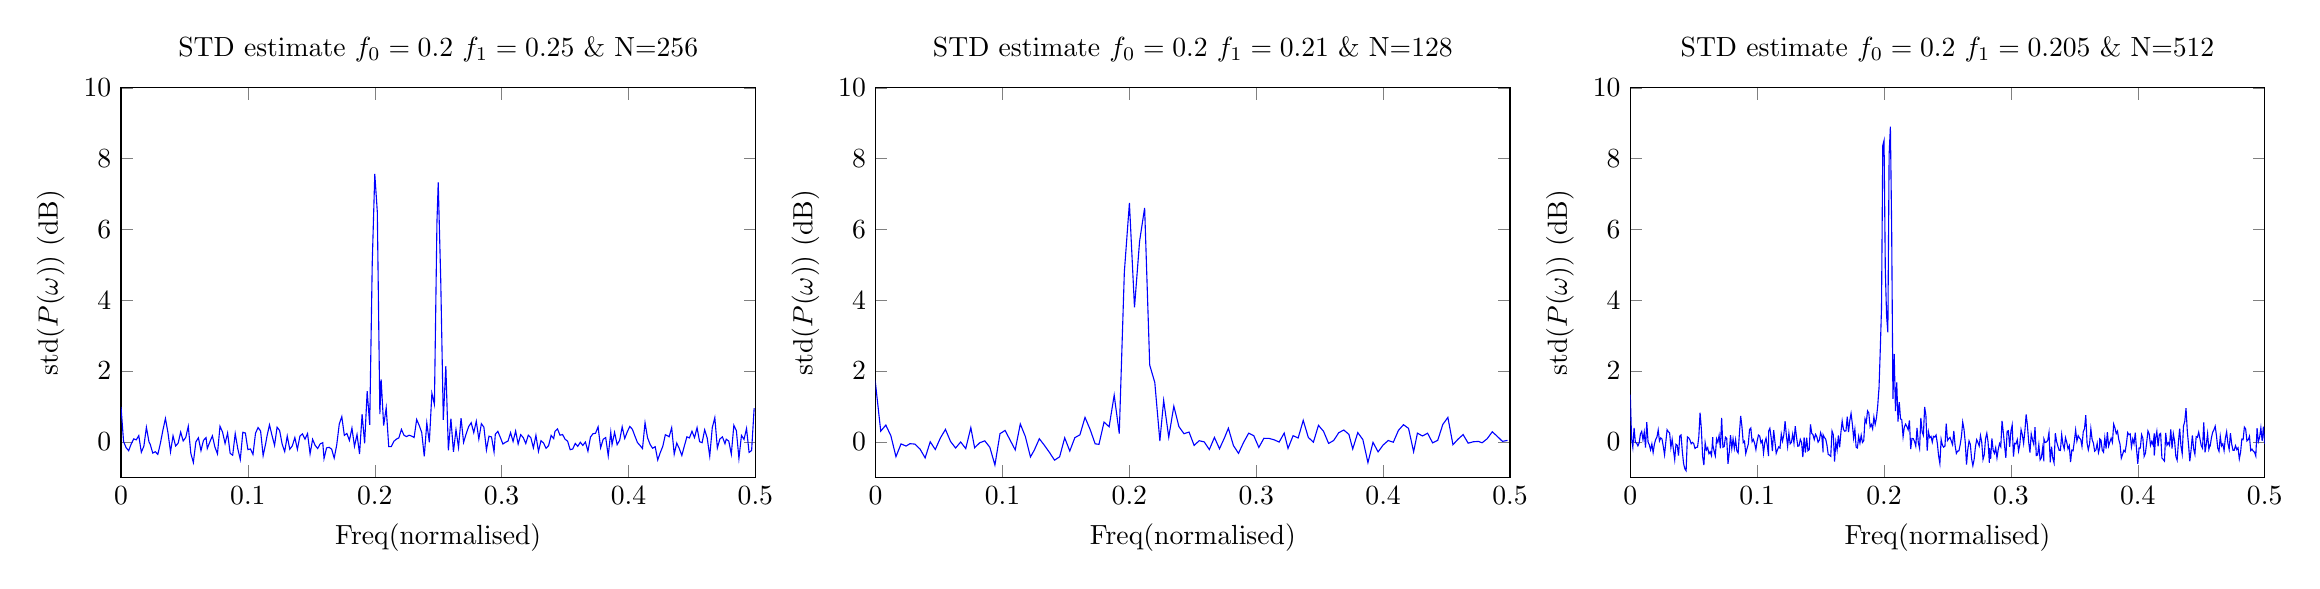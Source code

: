 % This file was created by matlab2tikz v0.4.7 running on MATLAB 8.1.
% Copyright (c) 2008--2014, Nico Schlömer <nico.schloemer@gmail.com>
% All rights reserved.
% Minimal pgfplots version: 1.3
% 
% The latest updates can be retrieved from
%   http://www.mathworks.com/matlabcentral/fileexchange/22022-matlab2tikz
% where you can also make suggestions and rate matlab2tikz.
% 
\begin{tikzpicture}

\begin{axis}[%
width=3.172in,
height=1.947in,
scale only axis,
xmin=0,
xmax=0.5,
xlabel={Freq(normalised)},
ymin=-1,
ymax=10,
ylabel={std($P(\omega)$)  (dB)},
name=plot2,
title={STD estimate $f_0 = 0.2$ $f_1 = 0.21$ \& N=128}
]
\addplot [color=blue,solid,forget plot]
  table[row sep=crcr]{-0.498	0.042\\
-0.494	0.014\\
-0.49	0.154\\
-0.486	0.285\\
-0.482	0.09\\
-0.478	-0.025\\
-0.475	0.013\\
-0.471	0.003\\
-0.467	-0.037\\
-0.463	0.206\\
-0.459	0.076\\
-0.455	-0.08\\
-0.451	0.691\\
-0.447	0.492\\
-0.443	0.044\\
-0.439	-0.029\\
-0.435	0.245\\
-0.431	0.166\\
-0.427	0.247\\
-0.424	-0.279\\
-0.42	0.381\\
-0.416	0.485\\
-0.412	0.323\\
-0.408	-0.01\\
-0.404	0.039\\
-0.4	-0.088\\
-0.396	-0.282\\
-0.392	-0.014\\
-0.388	-0.586\\
-0.384	0.064\\
-0.38	0.262\\
-0.376	-0.199\\
-0.373	0.211\\
-0.369	0.335\\
-0.365	0.26\\
-0.361	0.04\\
-0.357	-0.044\\
-0.353	0.299\\
-0.349	0.467\\
-0.345	-0.009\\
-0.341	0.126\\
-0.337	0.607\\
-0.333	0.11\\
-0.329	0.175\\
-0.325	-0.186\\
-0.322	0.248\\
-0.318	-0.005\\
-0.314	0.059\\
-0.31	0.099\\
-0.306	0.101\\
-0.302	-0.157\\
-0.298	0.176\\
-0.294	0.245\\
-0.29	-0.012\\
-0.286	-0.323\\
-0.282	-0.107\\
-0.278	0.386\\
-0.275	0.122\\
-0.271	-0.195\\
-0.267	0.126\\
-0.263	-0.217\\
-0.259	-0.001\\
-0.255	0.033\\
-0.251	-0.099\\
-0.247	0.277\\
-0.243	0.231\\
-0.239	0.432\\
-0.235	1.008\\
-0.231	0.132\\
-0.227	1.172\\
-0.224	0.026\\
-0.22	1.678\\
-0.216	2.17\\
-0.212	6.61\\
-0.208	5.663\\
-0.204	3.798\\
-0.2	6.751\\
-0.196	4.795\\
-0.192	0.235\\
-0.188	1.318\\
-0.184	0.427\\
-0.18	0.559\\
-0.176	-0.07\\
-0.173	-0.055\\
-0.169	0.354\\
-0.165	0.692\\
-0.161	0.2\\
-0.157	0.119\\
-0.153	-0.259\\
-0.149	0.114\\
-0.145	-0.422\\
-0.141	-0.516\\
-0.137	-0.299\\
-0.133	-0.098\\
-0.129	0.089\\
-0.125	-0.236\\
-0.122	-0.425\\
-0.118	0.15\\
-0.114	0.506\\
-0.11	-0.226\\
-0.106	0.048\\
-0.102	0.323\\
-0.098	0.231\\
-0.094	-0.653\\
-0.09	-0.153\\
-0.086	0.029\\
-0.082	-0.026\\
-0.078	-0.167\\
-0.075	0.403\\
-0.071	-0.19\\
-0.067	-0.003\\
-0.063	-0.174\\
-0.059	0.013\\
-0.055	0.352\\
-0.051	0.109\\
-0.047	-0.216\\
-0.043	0.003\\
-0.039	-0.453\\
-0.035	-0.204\\
-0.031	-0.063\\
-0.027	-0.051\\
-0.024	-0.118\\
-0.02	-0.057\\
-0.016	-0.419\\
-0.012	0.172\\
-0.008	0.475\\
-0.004	0.303\\
0	1.609\\
0.004	0.303\\
0.008	0.475\\
0.012	0.172\\
0.016	-0.419\\
0.02	-0.057\\
0.024	-0.118\\
0.027	-0.051\\
0.031	-0.063\\
0.035	-0.204\\
0.039	-0.453\\
0.043	0.003\\
0.047	-0.216\\
0.051	0.109\\
0.055	0.352\\
0.059	0.013\\
0.063	-0.174\\
0.067	-0.003\\
0.071	-0.19\\
0.075	0.403\\
0.078	-0.167\\
0.082	-0.026\\
0.086	0.029\\
0.09	-0.153\\
0.094	-0.653\\
0.098	0.231\\
0.102	0.323\\
0.106	0.048\\
0.11	-0.226\\
0.114	0.506\\
0.118	0.15\\
0.122	-0.425\\
0.125	-0.236\\
0.129	0.089\\
0.133	-0.098\\
0.137	-0.299\\
0.141	-0.516\\
0.145	-0.422\\
0.149	0.114\\
0.153	-0.259\\
0.157	0.119\\
0.161	0.2\\
0.165	0.692\\
0.169	0.354\\
0.173	-0.055\\
0.176	-0.07\\
0.18	0.559\\
0.184	0.427\\
0.188	1.318\\
0.192	0.235\\
0.196	4.795\\
0.2	6.751\\
0.204	3.798\\
0.208	5.663\\
0.212	6.61\\
0.216	2.17\\
0.22	1.678\\
0.224	0.026\\
0.227	1.172\\
0.231	0.132\\
0.235	1.008\\
0.239	0.432\\
0.243	0.231\\
0.247	0.277\\
0.251	-0.099\\
0.255	0.033\\
0.259	-0.001\\
0.263	-0.217\\
0.267	0.126\\
0.271	-0.195\\
0.275	0.122\\
0.278	0.386\\
0.282	-0.107\\
0.286	-0.323\\
0.29	-0.012\\
0.294	0.245\\
0.298	0.176\\
0.302	-0.157\\
0.306	0.101\\
0.31	0.099\\
0.314	0.059\\
0.318	-0.005\\
0.322	0.248\\
0.325	-0.186\\
0.329	0.175\\
0.333	0.11\\
0.337	0.607\\
0.341	0.126\\
0.345	-0.009\\
0.349	0.467\\
0.353	0.299\\
0.357	-0.044\\
0.361	0.04\\
0.365	0.26\\
0.369	0.335\\
0.373	0.211\\
0.376	-0.199\\
0.38	0.262\\
0.384	0.064\\
0.388	-0.586\\
0.392	-0.014\\
0.396	-0.282\\
0.4	-0.088\\
0.404	0.039\\
0.408	-0.01\\
0.412	0.323\\
0.416	0.485\\
0.42	0.381\\
0.424	-0.279\\
0.427	0.247\\
0.431	0.166\\
0.435	0.245\\
0.439	-0.029\\
0.443	0.044\\
0.447	0.492\\
0.451	0.691\\
0.455	-0.08\\
0.459	0.076\\
0.463	0.206\\
0.467	-0.037\\
0.471	0.003\\
0.475	0.013\\
0.478	-0.025\\
0.482	0.09\\
0.486	0.285\\
0.49	0.154\\
0.494	0.014\\
0.498	0.042\\
};
\end{axis}

\begin{axis}[%
width=3.172in,
height=1.947in,
scale only axis,
xmin=0,
xmax=0.5,
xlabel={Freq(normalised)},
ymin=-1,
ymax=10,
ylabel={std($P(\omega)$)  (dB)},
at=(plot2.left of south west),
anchor=right of south east,
title={STD estimate $f_0 = 0.2$ $f_1 = 0.25$ \& N=256}
]
\addplot [color=blue,solid,forget plot]
  table[row sep=crcr]{-0.499	0.952\\
-0.497	-0.243\\
-0.495	-0.297\\
-0.493	0.377\\
-0.491	0.07\\
-0.489	0.182\\
-0.487	-0.469\\
-0.485	0.316\\
-0.483	0.469\\
-0.481	-0.347\\
-0.479	0.022\\
-0.477	0.076\\
-0.476	-0.052\\
-0.474	0.141\\
-0.472	0.082\\
-0.47	-0.173\\
-0.468	0.687\\
-0.466	0.402\\
-0.464	-0.403\\
-0.462	0.109\\
-0.46	0.342\\
-0.458	-0.023\\
-0.456	0.006\\
-0.454	0.404\\
-0.452	0.12\\
-0.45	0.3\\
-0.448	0.112\\
-0.446	0.142\\
-0.444	-0.115\\
-0.442	-0.384\\
-0.44	-0.19\\
-0.438	-0.034\\
-0.436	-0.346\\
-0.434	0.4\\
-0.432	0.144\\
-0.431	0.166\\
-0.429	0.201\\
-0.427	-0.126\\
-0.425	-0.303\\
-0.423	-0.511\\
-0.421	-0.136\\
-0.419	-0.18\\
-0.417	-0.072\\
-0.415	0.115\\
-0.413	0.54\\
-0.411	-0.189\\
-0.409	-0.099\\
-0.407	-0.017\\
-0.405	0.167\\
-0.403	0.357\\
-0.401	0.437\\
-0.399	0.283\\
-0.397	0.096\\
-0.395	0.425\\
-0.393	0.045\\
-0.391	-0.079\\
-0.389	0.27\\
-0.387	-0.075\\
-0.386	0.274\\
-0.384	-0.393\\
-0.382	0.122\\
-0.38	0.072\\
-0.378	-0.169\\
-0.376	0.425\\
-0.374	0.244\\
-0.372	0.23\\
-0.37	0.137\\
-0.368	-0.263\\
-0.366	-0.004\\
-0.364	-0.1\\
-0.362	-0.01\\
-0.36	-0.126\\
-0.358	-0.044\\
-0.356	-0.202\\
-0.354	-0.221\\
-0.352	0.018\\
-0.35	0.075\\
-0.348	0.207\\
-0.346	0.188\\
-0.344	0.368\\
-0.342	0.294\\
-0.341	0.093\\
-0.339	0.183\\
-0.337	-0.105\\
-0.335	-0.182\\
-0.333	-0.03\\
-0.331	0.033\\
-0.329	-0.268\\
-0.327	0.185\\
-0.325	-0.167\\
-0.323	0.116\\
-0.321	0.19\\
-0.319	-0.046\\
-0.317	0.121\\
-0.315	0.204\\
-0.313	-0.06\\
-0.311	0.306\\
-0.309	0.012\\
-0.307	0.261\\
-0.305	0.023\\
-0.303	-0.011\\
-0.301	-0.06\\
-0.299	0.121\\
-0.297	0.297\\
-0.295	0.216\\
-0.294	-0.285\\
-0.292	0.138\\
-0.29	0.161\\
-0.288	-0.228\\
-0.286	0.416\\
-0.284	0.514\\
-0.282	0.082\\
-0.28	0.582\\
-0.278	0.26\\
-0.276	0.542\\
-0.274	0.432\\
-0.272	0.226\\
-0.27	-0.014\\
-0.268	0.667\\
-0.266	-0.155\\
-0.264	0.341\\
-0.262	-0.279\\
-0.26	0.657\\
-0.258	-0.242\\
-0.256	2.139\\
-0.254	0.625\\
-0.252	4.545\\
-0.25	7.33\\
-0.249	6.215\\
-0.247	1.059\\
-0.245	1.373\\
-0.243	-0.011\\
-0.241	0.535\\
-0.239	-0.41\\
-0.237	0.264\\
-0.235	0.466\\
-0.233	0.632\\
-0.231	0.124\\
-0.229	0.165\\
-0.227	0.188\\
-0.225	0.149\\
-0.223	0.188\\
-0.221	0.353\\
-0.219	0.114\\
-0.217	0.076\\
-0.215	0.015\\
-0.213	-0.136\\
-0.211	-0.136\\
-0.209	0.963\\
-0.207	0.459\\
-0.205	1.766\\
-0.204	0.786\\
-0.202	6.492\\
-0.2	7.569\\
-0.198	5.059\\
-0.196	0.479\\
-0.194	1.432\\
-0.192	-0.039\\
-0.19	0.78\\
-0.188	-0.341\\
-0.186	0.207\\
-0.184	-0.126\\
-0.182	0.39\\
-0.18	0.041\\
-0.178	0.239\\
-0.176	0.183\\
-0.174	0.713\\
-0.172	0.502\\
-0.17	-0.088\\
-0.168	-0.458\\
-0.166	-0.205\\
-0.164	-0.154\\
-0.162	-0.169\\
-0.16	-0.47\\
-0.159	-0.023\\
-0.157	-0.055\\
-0.155	-0.188\\
-0.153	-0.099\\
-0.151	0.072\\
-0.149	-0.338\\
-0.147	0.235\\
-0.145	0.076\\
-0.143	0.226\\
-0.141	0.163\\
-0.139	-0.21\\
-0.137	0.122\\
-0.135	-0.112\\
-0.133	-0.209\\
-0.131	0.164\\
-0.129	-0.275\\
-0.127	-0.065\\
-0.125	0.321\\
-0.123	0.414\\
-0.121	-0.099\\
-0.119	0.183\\
-0.117	0.482\\
-0.115	0.153\\
-0.114	-0.049\\
-0.112	-0.388\\
-0.11	0.308\\
-0.108	0.404\\
-0.106	0.244\\
-0.104	-0.355\\
-0.102	-0.201\\
-0.1	-0.219\\
-0.098	0.25\\
-0.096	0.272\\
-0.094	-0.498\\
-0.092	-0.19\\
-0.09	0.234\\
-0.088	-0.377\\
-0.086	-0.323\\
-0.084	0.248\\
-0.082	-0.044\\
-0.08	0.278\\
-0.078	0.442\\
-0.076	-0.339\\
-0.074	-0.147\\
-0.072	0.17\\
-0.07	0.0\\
-0.068	-0.185\\
-0.067	0.12\\
-0.065	0.044\\
-0.063	-0.249\\
-0.061	0.115\\
-0.059	0.001\\
-0.057	-0.583\\
-0.055	-0.319\\
-0.053	0.439\\
-0.051	0.125\\
-0.049	0.026\\
-0.047	0.277\\
-0.045	-0.038\\
-0.043	-0.118\\
-0.041	0.172\\
-0.039	-0.284\\
-0.037	0.256\\
-0.035	0.66\\
-0.033	0.329\\
-0.031	-0.044\\
-0.029	-0.353\\
-0.027	-0.278\\
-0.025	-0.316\\
-0.023	-0.07\\
-0.022	0.005\\
-0.02	0.411\\
-0.018	-0.121\\
-0.016	-0.293\\
-0.014	0.176\\
-0.012	0.058\\
-0.01	0.085\\
-0.008	-0.061\\
-0.006	-0.249\\
-0.004	-0.163\\
-0.002	0.008\\
0	0.986\\
0.002	0.008\\
0.004	-0.163\\
0.006	-0.249\\
0.008	-0.061\\
0.01	0.085\\
0.012	0.058\\
0.014	0.176\\
0.016	-0.293\\
0.018	-0.121\\
0.02	0.411\\
0.022	0.005\\
0.023	-0.07\\
0.025	-0.316\\
0.027	-0.278\\
0.029	-0.353\\
0.031	-0.044\\
0.033	0.329\\
0.035	0.66\\
0.037	0.256\\
0.039	-0.284\\
0.041	0.172\\
0.043	-0.118\\
0.045	-0.038\\
0.047	0.277\\
0.049	0.026\\
0.051	0.125\\
0.053	0.439\\
0.055	-0.319\\
0.057	-0.583\\
0.059	0.001\\
0.061	0.115\\
0.063	-0.249\\
0.065	0.044\\
0.067	0.12\\
0.068	-0.185\\
0.07	0.0\\
0.072	0.17\\
0.074	-0.147\\
0.076	-0.339\\
0.078	0.442\\
0.08	0.278\\
0.082	-0.044\\
0.084	0.248\\
0.086	-0.323\\
0.088	-0.377\\
0.09	0.234\\
0.092	-0.19\\
0.094	-0.498\\
0.096	0.272\\
0.098	0.25\\
0.1	-0.219\\
0.102	-0.201\\
0.104	-0.355\\
0.106	0.244\\
0.108	0.404\\
0.11	0.308\\
0.112	-0.388\\
0.114	-0.049\\
0.115	0.153\\
0.117	0.482\\
0.119	0.183\\
0.121	-0.099\\
0.123	0.414\\
0.125	0.321\\
0.127	-0.065\\
0.129	-0.275\\
0.131	0.164\\
0.133	-0.209\\
0.135	-0.112\\
0.137	0.122\\
0.139	-0.21\\
0.141	0.163\\
0.143	0.226\\
0.145	0.076\\
0.147	0.235\\
0.149	-0.338\\
0.151	0.072\\
0.153	-0.099\\
0.155	-0.188\\
0.157	-0.055\\
0.159	-0.023\\
0.16	-0.47\\
0.162	-0.169\\
0.164	-0.154\\
0.166	-0.205\\
0.168	-0.458\\
0.17	-0.088\\
0.172	0.502\\
0.174	0.713\\
0.176	0.183\\
0.178	0.239\\
0.18	0.041\\
0.182	0.39\\
0.184	-0.126\\
0.186	0.207\\
0.188	-0.341\\
0.19	0.78\\
0.192	-0.039\\
0.194	1.432\\
0.196	0.479\\
0.198	5.059\\
0.2	7.569\\
0.202	6.492\\
0.204	0.786\\
0.205	1.766\\
0.207	0.459\\
0.209	0.963\\
0.211	-0.136\\
0.213	-0.136\\
0.215	0.015\\
0.217	0.076\\
0.219	0.114\\
0.221	0.353\\
0.223	0.188\\
0.225	0.149\\
0.227	0.188\\
0.229	0.165\\
0.231	0.124\\
0.233	0.632\\
0.235	0.466\\
0.237	0.264\\
0.239	-0.41\\
0.241	0.535\\
0.243	-0.011\\
0.245	1.373\\
0.247	1.059\\
0.249	6.215\\
0.25	7.33\\
0.252	4.545\\
0.254	0.625\\
0.256	2.139\\
0.258	-0.242\\
0.26	0.657\\
0.262	-0.279\\
0.264	0.341\\
0.266	-0.155\\
0.268	0.667\\
0.27	-0.014\\
0.272	0.226\\
0.274	0.432\\
0.276	0.542\\
0.278	0.26\\
0.28	0.582\\
0.282	0.082\\
0.284	0.514\\
0.286	0.416\\
0.288	-0.228\\
0.29	0.161\\
0.292	0.138\\
0.294	-0.285\\
0.295	0.216\\
0.297	0.297\\
0.299	0.121\\
0.301	-0.06\\
0.303	-0.011\\
0.305	0.023\\
0.307	0.261\\
0.309	0.012\\
0.311	0.306\\
0.313	-0.06\\
0.315	0.204\\
0.317	0.121\\
0.319	-0.046\\
0.321	0.19\\
0.323	0.116\\
0.325	-0.167\\
0.327	0.185\\
0.329	-0.268\\
0.331	0.033\\
0.333	-0.03\\
0.335	-0.182\\
0.337	-0.105\\
0.339	0.183\\
0.341	0.093\\
0.342	0.294\\
0.344	0.368\\
0.346	0.188\\
0.348	0.207\\
0.35	0.075\\
0.352	0.018\\
0.354	-0.221\\
0.356	-0.202\\
0.358	-0.044\\
0.36	-0.126\\
0.362	-0.01\\
0.364	-0.1\\
0.366	-0.004\\
0.368	-0.263\\
0.37	0.137\\
0.372	0.23\\
0.374	0.244\\
0.376	0.425\\
0.378	-0.169\\
0.38	0.072\\
0.382	0.122\\
0.384	-0.393\\
0.386	0.274\\
0.387	-0.075\\
0.389	0.27\\
0.391	-0.079\\
0.393	0.045\\
0.395	0.425\\
0.397	0.096\\
0.399	0.283\\
0.401	0.437\\
0.403	0.357\\
0.405	0.167\\
0.407	-0.017\\
0.409	-0.099\\
0.411	-0.189\\
0.413	0.54\\
0.415	0.115\\
0.417	-0.072\\
0.419	-0.18\\
0.421	-0.136\\
0.423	-0.511\\
0.425	-0.303\\
0.427	-0.126\\
0.429	0.201\\
0.431	0.166\\
0.432	0.144\\
0.434	0.4\\
0.436	-0.346\\
0.438	-0.034\\
0.44	-0.19\\
0.442	-0.384\\
0.444	-0.115\\
0.446	0.142\\
0.448	0.112\\
0.45	0.3\\
0.452	0.12\\
0.454	0.404\\
0.456	0.006\\
0.458	-0.023\\
0.46	0.342\\
0.462	0.109\\
0.464	-0.403\\
0.466	0.402\\
0.468	0.687\\
0.47	-0.173\\
0.472	0.082\\
0.474	0.141\\
0.476	-0.052\\
0.477	0.076\\
0.479	0.022\\
0.481	-0.347\\
0.483	0.469\\
0.485	0.316\\
0.487	-0.469\\
0.489	0.182\\
0.491	0.07\\
0.493	0.377\\
0.495	-0.297\\
0.497	-0.243\\
0.499	0.952\\
};
\end{axis}

\begin{axis}[%
width=3.172in,
height=1.947in,
scale only axis,
xmin=0,
xmax=0.5,
xlabel={Freq(normalised)},
ymin=-1,
ymax=10,
ylabel={std($P(\omega)$)  (dB)},
at=(plot2.right of south east),
anchor=left of south west,
title={STD estimate $f_0 = 0.2$ $f_1 = 0.205$ \& N=512}
]
\addplot [color=blue,solid,forget plot]
  table[row sep=crcr]{-0.5	-0.055\\
-0.499	0.429\\
-0.498	0.028\\
-0.497	0.398\\
-0.496	0.129\\
-0.495	0.008\\
-0.494	0.389\\
-0.493	-0.4\\
-0.492	-0.294\\
-0.491	-0.26\\
-0.49	-0.205\\
-0.489	-0.247\\
-0.488	0.158\\
-0.487	0.059\\
-0.486	0.026\\
-0.485	0.367\\
-0.484	0.417\\
-0.483	0.063\\
-0.482	0.078\\
-0.481	-0.297\\
-0.48	-0.481\\
-0.479	-0.167\\
-0.478	-0.217\\
-0.477	-0.107\\
-0.476	-0.235\\
-0.475	-0.235\\
-0.474	-0.06\\
-0.473	0.246\\
-0.472	-0.209\\
-0.471	-0.038\\
-0.47	0.285\\
-0.469	0.108\\
-0.468	-0.246\\
-0.467	-0.056\\
-0.466	-0.114\\
-0.465	0.155\\
-0.464	-0.266\\
-0.463	-0.174\\
-0.462	0.178\\
-0.461	0.441\\
-0.46	0.339\\
-0.459	0.272\\
-0.458	0.11\\
-0.457	-0.129\\
-0.457	-0.078\\
-0.456	-0.209\\
-0.455	0.232\\
-0.454	-0.067\\
-0.453	-0.296\\
-0.452	0.547\\
-0.451	-0.18\\
-0.45	-0.105\\
-0.449	0.083\\
-0.448	0.274\\
-0.447	0.13\\
-0.446	0.149\\
-0.445	-0.35\\
-0.444	-0.196\\
-0.443	0.185\\
-0.442	-0.226\\
-0.441	-0.547\\
-0.44	-0.088\\
-0.439	0.313\\
-0.438	0.95\\
-0.437	0.574\\
-0.436	0.444\\
-0.435	-0.335\\
-0.434	-0.111\\
-0.433	0.376\\
-0.432	-0.019\\
-0.431	-0.517\\
-0.43	-0.417\\
-0.429	0.022\\
-0.428	0.228\\
-0.427	-0.187\\
-0.426	0.354\\
-0.425	-0.099\\
-0.424	-0.023\\
-0.423	-0.095\\
-0.422	0.255\\
-0.421	-0.543\\
-0.42	-0.495\\
-0.419	-0.456\\
-0.418	0.241\\
-0.417	0.214\\
-0.416	-0.123\\
-0.415	0.297\\
-0.414	0.094\\
-0.413	-0.384\\
-0.413	0.239\\
-0.412	-0.082\\
-0.411	0.014\\
-0.41	-0.099\\
-0.409	0.221\\
-0.408	0.31\\
-0.407	-0.018\\
-0.406	-0.321\\
-0.405	-0.409\\
-0.404	0.1\\
-0.403	0.203\\
-0.402	-0.174\\
-0.401	-0.169\\
-0.4	-0.617\\
-0.399	-0.212\\
-0.398	0.257\\
-0.397	-0.051\\
-0.396	0.083\\
-0.395	-0.143\\
-0.394	0.228\\
-0.393	0.202\\
-0.392	0.261\\
-0.391	-0.064\\
-0.39	-0.281\\
-0.389	-0.24\\
-0.388	-0.355\\
-0.387	-0.459\\
-0.386	-0.069\\
-0.385	0.068\\
-0.384	0.304\\
-0.383	0.234\\
-0.382	0.39\\
-0.381	0.501\\
-0.38	-0.014\\
-0.379	0.103\\
-0.378	0.0\\
-0.377	-0.12\\
-0.376	0.274\\
-0.375	-0.189\\
-0.374	0.114\\
-0.373	-0.292\\
-0.372	-0.236\\
-0.371	0.046\\
-0.37	0.084\\
-0.37	-0.156\\
-0.369	-0.305\\
-0.368	-0.042\\
-0.367	-0.229\\
-0.366	-0.265\\
-0.365	-0.034\\
-0.364	0.064\\
-0.363	0.371\\
-0.362	-0.052\\
-0.361	-0.225\\
-0.36	-0.031\\
-0.359	0.755\\
-0.358	0.372\\
-0.357	0.284\\
-0.356	-0.126\\
-0.355	0.071\\
-0.354	0.109\\
-0.353	0.176\\
-0.352	0.025\\
-0.351	0.335\\
-0.35	0.024\\
-0.349	-0.25\\
-0.348	-0.232\\
-0.347	-0.572\\
-0.346	-0.106\\
-0.345	-0.199\\
-0.344	-0.011\\
-0.343	0.119\\
-0.342	-0.198\\
-0.341	-0.07\\
-0.34	0.206\\
-0.339	-0.242\\
-0.338	-0.237\\
-0.337	-0.12\\
-0.336	0.01\\
-0.335	0.243\\
-0.334	-0.594\\
-0.333	-0.457\\
-0.332	-0.138\\
-0.331	-0.576\\
-0.33	0.262\\
-0.329	0.041\\
-0.328	-0.003\\
-0.327	-0.017\\
-0.326	0.083\\
-0.326	-0.55\\
-0.325	-0.172\\
-0.324	-0.447\\
-0.323	-0.508\\
-0.322	-0.08\\
-0.321	-0.371\\
-0.32	-0.386\\
-0.319	0.414\\
-0.318	-0.07\\
-0.317	0.057\\
-0.316	0.225\\
-0.315	-0.303\\
-0.314	-0.007\\
-0.313	0.468\\
-0.312	0.777\\
-0.311	0.307\\
-0.31	-0.043\\
-0.309	0.199\\
-0.308	0.346\\
-0.307	-0.072\\
-0.306	-0.259\\
-0.305	0.062\\
-0.304	-0.057\\
-0.303	-0.041\\
-0.302	-0.417\\
-0.301	0.48\\
-0.3	0.305\\
-0.299	-0.142\\
-0.298	0.316\\
-0.297	0.301\\
-0.296	-0.453\\
-0.295	-0.111\\
-0.294	0.265\\
-0.293	0.593\\
-0.292	-0.135\\
-0.291	-0.05\\
-0.29	-0.216\\
-0.289	-0.456\\
-0.288	-0.165\\
-0.287	-0.324\\
-0.286	-0.234\\
-0.285	0.095\\
-0.284	-0.478\\
-0.283	-0.169\\
-0.283	-0.592\\
-0.282	-0.008\\
-0.281	0.244\\
-0.28	0.091\\
-0.279	-0.361\\
-0.278	-0.496\\
-0.277	-0.011\\
-0.276	0.178\\
-0.275	-0.114\\
-0.274	-0.015\\
-0.273	0.063\\
-0.272	-0.149\\
-0.271	-0.498\\
-0.27	-0.674\\
-0.269	-0.476\\
-0.268	-0.069\\
-0.267	0.027\\
-0.266	-0.216\\
-0.265	-0.643\\
-0.264	-0.01\\
-0.263	0.359\\
-0.262	0.559\\
-0.261	0.154\\
-0.26	-0.083\\
-0.259	-0.256\\
-0.258	-0.259\\
-0.257	-0.326\\
-0.256	-0.1\\
-0.255	0.306\\
-0.254	-0.08\\
-0.253	0.022\\
-0.252	0.125\\
-0.251	0.091\\
-0.25	0.039\\
-0.249	0.512\\
-0.248	-0.118\\
-0.247	-0.151\\
-0.246	-0.097\\
-0.245	0.071\\
-0.244	-0.612\\
-0.243	-0.395\\
-0.242	-0.042\\
-0.241	0.193\\
-0.24	0.136\\
-0.239	0.155\\
-0.239	0.172\\
-0.238	-0.007\\
-0.237	0.156\\
-0.236	0.119\\
-0.235	0.284\\
-0.234	-0.246\\
-0.233	0.747\\
-0.232	0.986\\
-0.231	0.188\\
-0.23	0.284\\
-0.229	0.679\\
-0.228	-0.183\\
-0.227	-0.014\\
-0.226	0.391\\
-0.225	-0.119\\
-0.224	0.015\\
-0.223	0.091\\
-0.222	0.097\\
-0.221	-0.206\\
-0.22	0.608\\
-0.219	0.342\\
-0.218	0.432\\
-0.217	0.5\\
-0.216	0.42\\
-0.215	0.147\\
-0.214	0.623\\
-0.213	0.65\\
-0.212	1.119\\
-0.211	0.573\\
-0.21	1.682\\
-0.209	0.871\\
-0.208	2.482\\
-0.207	1.212\\
-0.206	6.042\\
-0.205	8.908\\
-0.204	8.111\\
-0.203	3.093\\
-0.202	3.563\\
-0.201	4.852\\
-0.2	8.512\\
-0.199	8.374\\
-0.198	3.777\\
-0.197	2.565\\
-0.196	1.484\\
-0.196	1.517\\
-0.195	1.015\\
-0.194	0.671\\
-0.193	0.494\\
-0.192	0.7\\
-0.191	0.368\\
-0.19	0.493\\
-0.189	0.423\\
-0.188	0.816\\
-0.187	0.875\\
-0.186	0.549\\
-0.185	0.65\\
-0.184	0.036\\
-0.183	-0.014\\
-0.182	0.187\\
-0.181	-0.033\\
-0.18	0.15\\
-0.179	-0.174\\
-0.178	-0.153\\
-0.177	0.354\\
-0.176	0.107\\
-0.175	0.512\\
-0.174	0.806\\
-0.173	0.602\\
-0.172	0.278\\
-0.171	0.714\\
-0.17	0.314\\
-0.169	0.302\\
-0.168	0.353\\
-0.167	0.59\\
-0.166	0.266\\
-0.165	-0.152\\
-0.164	0.179\\
-0.163	-0.224\\
-0.162	-0.002\\
-0.161	-0.554\\
-0.16	0.204\\
-0.159	0.306\\
-0.158	-0.406\\
-0.157	-0.373\\
-0.156	-0.356\\
-0.155	-0.091\\
-0.154	0.08\\
-0.153	0.125\\
-0.152	0.199\\
-0.152	-0.299\\
-0.151	0.14\\
-0.15	0.258\\
-0.149	0.05\\
-0.148	-0.009\\
-0.147	0.146\\
-0.146	0.213\\
-0.145	0.067\\
-0.144	0.201\\
-0.143	0.243\\
-0.142	0.496\\
-0.141	-0.221\\
-0.14	-0.25\\
-0.139	0.118\\
-0.138	-0.304\\
-0.137	0.128\\
-0.136	-0.431\\
-0.135	-0.014\\
-0.134	0.071\\
-0.133	-0.113\\
-0.132	-0.123\\
-0.131	0.139\\
-0.13	0.445\\
-0.129	-0.035\\
-0.128	0.217\\
-0.127	-0.012\\
-0.126	-0.054\\
-0.125	0.243\\
-0.124	-0.129\\
-0.123	0.192\\
-0.122	0.582\\
-0.121	0.2\\
-0.12	0.025\\
-0.119	0.22\\
-0.118	-0.174\\
-0.117	-0.142\\
-0.116	-0.222\\
-0.115	-0.323\\
-0.114	0.001\\
-0.113	0.334\\
-0.112	-0.261\\
-0.111	0.129\\
-0.11	0.383\\
-0.109	0.302\\
-0.109	-0.404\\
-0.108	-0.109\\
-0.107	0.104\\
-0.106	-0.02\\
-0.105	-0.316\\
-0.104	0.04\\
-0.103	-0.027\\
-0.102	0.165\\
-0.101	0.193\\
-0.1	0.026\\
-0.099	-0.217\\
-0.098	-0.041\\
-0.097	0.069\\
-0.096	0.008\\
-0.095	0.392\\
-0.094	0.35\\
-0.093	-0.064\\
-0.092	-0.189\\
-0.091	-0.333\\
-0.09	0.019\\
-0.089	-0.019\\
-0.088	0.431\\
-0.087	0.735\\
-0.086	0.24\\
-0.085	-0.312\\
-0.084	-0.255\\
-0.083	0.06\\
-0.082	-0.184\\
-0.081	0.087\\
-0.08	-0.188\\
-0.079	0.191\\
-0.078	-0.296\\
-0.077	-0.622\\
-0.076	0.101\\
-0.075	0.134\\
-0.074	-0.132\\
-0.073	-0.15\\
-0.072	0.675\\
-0.071	-0.18\\
-0.07	0.181\\
-0.069	-0.013\\
-0.068	0.085\\
-0.067	-0.394\\
-0.066	-0.248\\
-0.065	-0.074\\
-0.065	0.131\\
-0.064	-0.386\\
-0.063	-0.28\\
-0.062	-0.335\\
-0.061	-0.164\\
-0.06	-0.228\\
-0.059	-0.021\\
-0.058	-0.657\\
-0.057	-0.409\\
-0.056	0.371\\
-0.055	0.825\\
-0.054	0.141\\
-0.053	-0.15\\
-0.052	-0.154\\
-0.051	-0.186\\
-0.05	-0.048\\
-0.049	-0.013\\
-0.048	-0.053\\
-0.047	0.055\\
-0.046	0.115\\
-0.045	0.141\\
-0.044	-0.816\\
-0.043	-0.763\\
-0.042	-0.611\\
-0.041	-0.264\\
-0.04	0.195\\
-0.039	0.161\\
-0.038	-0.39\\
-0.037	-0.098\\
-0.036	-0.069\\
-0.035	-0.501\\
-0.034	-0.218\\
-0.033	0.072\\
-0.032	-0.159\\
-0.031	0.256\\
-0.03	0.285\\
-0.029	0.342\\
-0.028	-0.001\\
-0.027	-0.363\\
-0.026	-0.126\\
-0.025	0.08\\
-0.024	0.113\\
-0.023	0.028\\
-0.022	0.336\\
-0.022	0.336\\
-0.021	0.134\\
-0.02	0.07\\
-0.019	-0.066\\
-0.018	-0.301\\
-0.017	-0.059\\
-0.016	-0.226\\
-0.015	-0.085\\
-0.014	-0.003\\
-0.013	0.558\\
-0.012	-0.162\\
-0.011	0.273\\
-0.01	0.059\\
-0.009	0.295\\
-0.008	0.222\\
-0.007	-0.028\\
-0.006	-0.112\\
-0.005	-0.036\\
-0.004	-0.015\\
-0.003	0.396\\
-0.002	-0.153\\
-0.001	0.093\\
0	1.337\\
0.001	0.093\\
0.002	-0.153\\
0.003	0.396\\
0.004	-0.015\\
0.005	-0.036\\
0.006	-0.112\\
0.007	-0.028\\
0.008	0.222\\
0.009	0.295\\
0.01	0.059\\
0.011	0.273\\
0.012	-0.162\\
0.013	0.558\\
0.014	-0.003\\
0.015	-0.085\\
0.016	-0.226\\
0.017	-0.059\\
0.018	-0.301\\
0.019	-0.066\\
0.02	0.07\\
0.021	0.134\\
0.022	0.336\\
0.022	0.336\\
0.023	0.028\\
0.024	0.113\\
0.025	0.08\\
0.026	-0.126\\
0.027	-0.363\\
0.028	-0.001\\
0.029	0.342\\
0.03	0.285\\
0.031	0.256\\
0.032	-0.159\\
0.033	0.072\\
0.034	-0.218\\
0.035	-0.501\\
0.036	-0.069\\
0.037	-0.098\\
0.038	-0.39\\
0.039	0.161\\
0.04	0.195\\
0.041	-0.264\\
0.042	-0.611\\
0.043	-0.763\\
0.044	-0.816\\
0.045	0.141\\
0.046	0.115\\
0.047	0.055\\
0.048	-0.053\\
0.049	-0.013\\
0.05	-0.048\\
0.051	-0.186\\
0.052	-0.154\\
0.053	-0.15\\
0.054	0.141\\
0.055	0.825\\
0.056	0.371\\
0.057	-0.409\\
0.058	-0.657\\
0.059	-0.021\\
0.06	-0.228\\
0.061	-0.164\\
0.062	-0.335\\
0.063	-0.28\\
0.064	-0.386\\
0.065	0.131\\
0.065	-0.074\\
0.066	-0.248\\
0.067	-0.394\\
0.068	0.085\\
0.069	-0.013\\
0.07	0.181\\
0.071	-0.18\\
0.072	0.675\\
0.073	-0.15\\
0.074	-0.132\\
0.075	0.134\\
0.076	0.101\\
0.077	-0.622\\
0.078	-0.296\\
0.079	0.191\\
0.08	-0.188\\
0.081	0.087\\
0.082	-0.184\\
0.083	0.06\\
0.084	-0.255\\
0.085	-0.312\\
0.086	0.24\\
0.087	0.735\\
0.088	0.431\\
0.089	-0.019\\
0.09	0.019\\
0.091	-0.333\\
0.092	-0.189\\
0.093	-0.064\\
0.094	0.35\\
0.095	0.392\\
0.096	0.008\\
0.097	0.069\\
0.098	-0.041\\
0.099	-0.217\\
0.1	0.026\\
0.101	0.193\\
0.102	0.165\\
0.103	-0.027\\
0.104	0.04\\
0.105	-0.316\\
0.106	-0.02\\
0.107	0.104\\
0.108	-0.109\\
0.109	-0.404\\
0.109	0.302\\
0.11	0.383\\
0.111	0.129\\
0.112	-0.261\\
0.113	0.334\\
0.114	0.001\\
0.115	-0.323\\
0.116	-0.222\\
0.117	-0.142\\
0.118	-0.174\\
0.119	0.22\\
0.12	0.025\\
0.121	0.2\\
0.122	0.582\\
0.123	0.192\\
0.124	-0.129\\
0.125	0.243\\
0.126	-0.054\\
0.127	-0.012\\
0.128	0.217\\
0.129	-0.035\\
0.13	0.445\\
0.131	0.139\\
0.132	-0.123\\
0.133	-0.113\\
0.134	0.071\\
0.135	-0.014\\
0.136	-0.431\\
0.137	0.128\\
0.138	-0.304\\
0.139	0.118\\
0.14	-0.25\\
0.141	-0.221\\
0.142	0.496\\
0.143	0.243\\
0.144	0.201\\
0.145	0.067\\
0.146	0.213\\
0.147	0.146\\
0.148	-0.009\\
0.149	0.05\\
0.15	0.258\\
0.151	0.14\\
0.152	-0.299\\
0.152	0.199\\
0.153	0.125\\
0.154	0.08\\
0.155	-0.091\\
0.156	-0.356\\
0.157	-0.373\\
0.158	-0.406\\
0.159	0.306\\
0.16	0.204\\
0.161	-0.554\\
0.162	-0.002\\
0.163	-0.224\\
0.164	0.179\\
0.165	-0.152\\
0.166	0.266\\
0.167	0.59\\
0.168	0.353\\
0.169	0.302\\
0.17	0.314\\
0.171	0.714\\
0.172	0.278\\
0.173	0.602\\
0.174	0.806\\
0.175	0.512\\
0.176	0.107\\
0.177	0.354\\
0.178	-0.153\\
0.179	-0.174\\
0.18	0.15\\
0.181	-0.033\\
0.182	0.187\\
0.183	-0.014\\
0.184	0.036\\
0.185	0.65\\
0.186	0.549\\
0.187	0.875\\
0.188	0.816\\
0.189	0.423\\
0.19	0.493\\
0.191	0.368\\
0.192	0.7\\
0.193	0.494\\
0.194	0.671\\
0.195	1.015\\
0.196	1.517\\
0.196	1.484\\
0.197	2.565\\
0.198	3.777\\
0.199	8.374\\
0.2	8.512\\
0.201	4.852\\
0.202	3.563\\
0.203	3.093\\
0.204	8.111\\
0.205	8.908\\
0.206	6.042\\
0.207	1.212\\
0.208	2.482\\
0.209	0.871\\
0.21	1.682\\
0.211	0.573\\
0.212	1.119\\
0.213	0.65\\
0.214	0.623\\
0.215	0.147\\
0.216	0.42\\
0.217	0.5\\
0.218	0.432\\
0.219	0.342\\
0.22	0.608\\
0.221	-0.206\\
0.222	0.097\\
0.223	0.091\\
0.224	0.015\\
0.225	-0.119\\
0.226	0.391\\
0.227	-0.014\\
0.228	-0.183\\
0.229	0.679\\
0.23	0.284\\
0.231	0.188\\
0.232	0.986\\
0.233	0.747\\
0.234	-0.246\\
0.235	0.284\\
0.236	0.119\\
0.237	0.156\\
0.238	-0.007\\
0.239	0.172\\
0.239	0.155\\
0.24	0.136\\
0.241	0.193\\
0.242	-0.042\\
0.243	-0.395\\
0.244	-0.612\\
0.245	0.071\\
0.246	-0.097\\
0.247	-0.151\\
0.248	-0.118\\
0.249	0.512\\
0.25	0.039\\
0.251	0.091\\
0.252	0.125\\
0.253	0.022\\
0.254	-0.08\\
0.255	0.306\\
0.256	-0.1\\
0.257	-0.326\\
0.258	-0.259\\
0.259	-0.256\\
0.26	-0.083\\
0.261	0.154\\
0.262	0.559\\
0.263	0.359\\
0.264	-0.01\\
0.265	-0.643\\
0.266	-0.216\\
0.267	0.027\\
0.268	-0.069\\
0.269	-0.476\\
0.27	-0.674\\
0.271	-0.498\\
0.272	-0.149\\
0.273	0.063\\
0.274	-0.015\\
0.275	-0.114\\
0.276	0.178\\
0.277	-0.011\\
0.278	-0.496\\
0.279	-0.361\\
0.28	0.091\\
0.281	0.244\\
0.282	-0.008\\
0.283	-0.592\\
0.283	-0.169\\
0.284	-0.478\\
0.285	0.095\\
0.286	-0.234\\
0.287	-0.324\\
0.288	-0.165\\
0.289	-0.456\\
0.29	-0.216\\
0.291	-0.05\\
0.292	-0.135\\
0.293	0.593\\
0.294	0.265\\
0.295	-0.111\\
0.296	-0.453\\
0.297	0.301\\
0.298	0.316\\
0.299	-0.142\\
0.3	0.305\\
0.301	0.48\\
0.302	-0.417\\
0.303	-0.041\\
0.304	-0.057\\
0.305	0.062\\
0.306	-0.259\\
0.307	-0.072\\
0.308	0.346\\
0.309	0.199\\
0.31	-0.043\\
0.311	0.307\\
0.312	0.777\\
0.313	0.468\\
0.314	-0.007\\
0.315	-0.303\\
0.316	0.225\\
0.317	0.057\\
0.318	-0.07\\
0.319	0.414\\
0.32	-0.386\\
0.321	-0.371\\
0.322	-0.08\\
0.323	-0.508\\
0.324	-0.447\\
0.325	-0.172\\
0.326	-0.55\\
0.326	0.083\\
0.327	-0.017\\
0.328	-0.003\\
0.329	0.041\\
0.33	0.262\\
0.331	-0.576\\
0.332	-0.138\\
0.333	-0.457\\
0.334	-0.594\\
0.335	0.243\\
0.336	0.01\\
0.337	-0.12\\
0.338	-0.237\\
0.339	-0.242\\
0.34	0.206\\
0.341	-0.07\\
0.342	-0.198\\
0.343	0.119\\
0.344	-0.011\\
0.345	-0.199\\
0.346	-0.106\\
0.347	-0.572\\
0.348	-0.232\\
0.349	-0.25\\
0.35	0.024\\
0.351	0.335\\
0.352	0.025\\
0.353	0.176\\
0.354	0.109\\
0.355	0.071\\
0.356	-0.126\\
0.357	0.284\\
0.358	0.372\\
0.359	0.755\\
0.36	-0.031\\
0.361	-0.225\\
0.362	-0.052\\
0.363	0.371\\
0.364	0.064\\
0.365	-0.034\\
0.366	-0.265\\
0.367	-0.229\\
0.368	-0.042\\
0.369	-0.305\\
0.37	-0.156\\
0.37	0.084\\
0.371	0.046\\
0.372	-0.236\\
0.373	-0.292\\
0.374	0.114\\
0.375	-0.189\\
0.376	0.274\\
0.377	-0.12\\
0.378	0.0\\
0.379	0.103\\
0.38	-0.014\\
0.381	0.501\\
0.382	0.39\\
0.383	0.234\\
0.384	0.304\\
0.385	0.068\\
0.386	-0.069\\
0.387	-0.459\\
0.388	-0.355\\
0.389	-0.24\\
0.39	-0.281\\
0.391	-0.064\\
0.392	0.261\\
0.393	0.202\\
0.394	0.228\\
0.395	-0.143\\
0.396	0.083\\
0.397	-0.051\\
0.398	0.257\\
0.399	-0.212\\
0.4	-0.617\\
0.401	-0.169\\
0.402	-0.174\\
0.403	0.203\\
0.404	0.1\\
0.405	-0.409\\
0.406	-0.321\\
0.407	-0.018\\
0.408	0.31\\
0.409	0.221\\
0.41	-0.099\\
0.411	0.014\\
0.412	-0.082\\
0.413	0.239\\
0.413	-0.384\\
0.414	0.094\\
0.415	0.297\\
0.416	-0.123\\
0.417	0.214\\
0.418	0.241\\
0.419	-0.456\\
0.42	-0.495\\
0.421	-0.543\\
0.422	0.255\\
0.423	-0.095\\
0.424	-0.023\\
0.425	-0.099\\
0.426	0.354\\
0.427	-0.187\\
0.428	0.228\\
0.429	0.022\\
0.43	-0.417\\
0.431	-0.517\\
0.432	-0.019\\
0.433	0.376\\
0.434	-0.111\\
0.435	-0.335\\
0.436	0.444\\
0.437	0.574\\
0.438	0.95\\
0.439	0.313\\
0.44	-0.088\\
0.441	-0.547\\
0.442	-0.226\\
0.443	0.185\\
0.444	-0.196\\
0.445	-0.35\\
0.446	0.149\\
0.447	0.13\\
0.448	0.274\\
0.449	0.083\\
0.45	-0.105\\
0.451	-0.18\\
0.452	0.547\\
0.453	-0.296\\
0.454	-0.067\\
0.455	0.232\\
0.456	-0.209\\
0.457	-0.078\\
0.457	-0.129\\
0.458	0.11\\
0.459	0.272\\
0.46	0.339\\
0.461	0.441\\
0.462	0.178\\
0.463	-0.174\\
0.464	-0.266\\
0.465	0.155\\
0.466	-0.114\\
0.467	-0.056\\
0.468	-0.246\\
0.469	0.108\\
0.47	0.285\\
0.471	-0.038\\
0.472	-0.209\\
0.473	0.246\\
0.474	-0.06\\
0.475	-0.235\\
0.476	-0.235\\
0.477	-0.107\\
0.478	-0.217\\
0.479	-0.167\\
0.48	-0.481\\
0.481	-0.297\\
0.482	0.078\\
0.483	0.063\\
0.484	0.417\\
0.485	0.367\\
0.486	0.026\\
0.487	0.059\\
0.488	0.158\\
0.489	-0.247\\
0.49	-0.205\\
0.491	-0.26\\
0.492	-0.294\\
0.493	-0.4\\
0.494	0.389\\
0.495	0.008\\
0.496	0.129\\
0.497	0.398\\
0.498	0.028\\
0.499	0.429\\
0.5	-0.055\\
};
\end{axis}
\end{tikzpicture}%